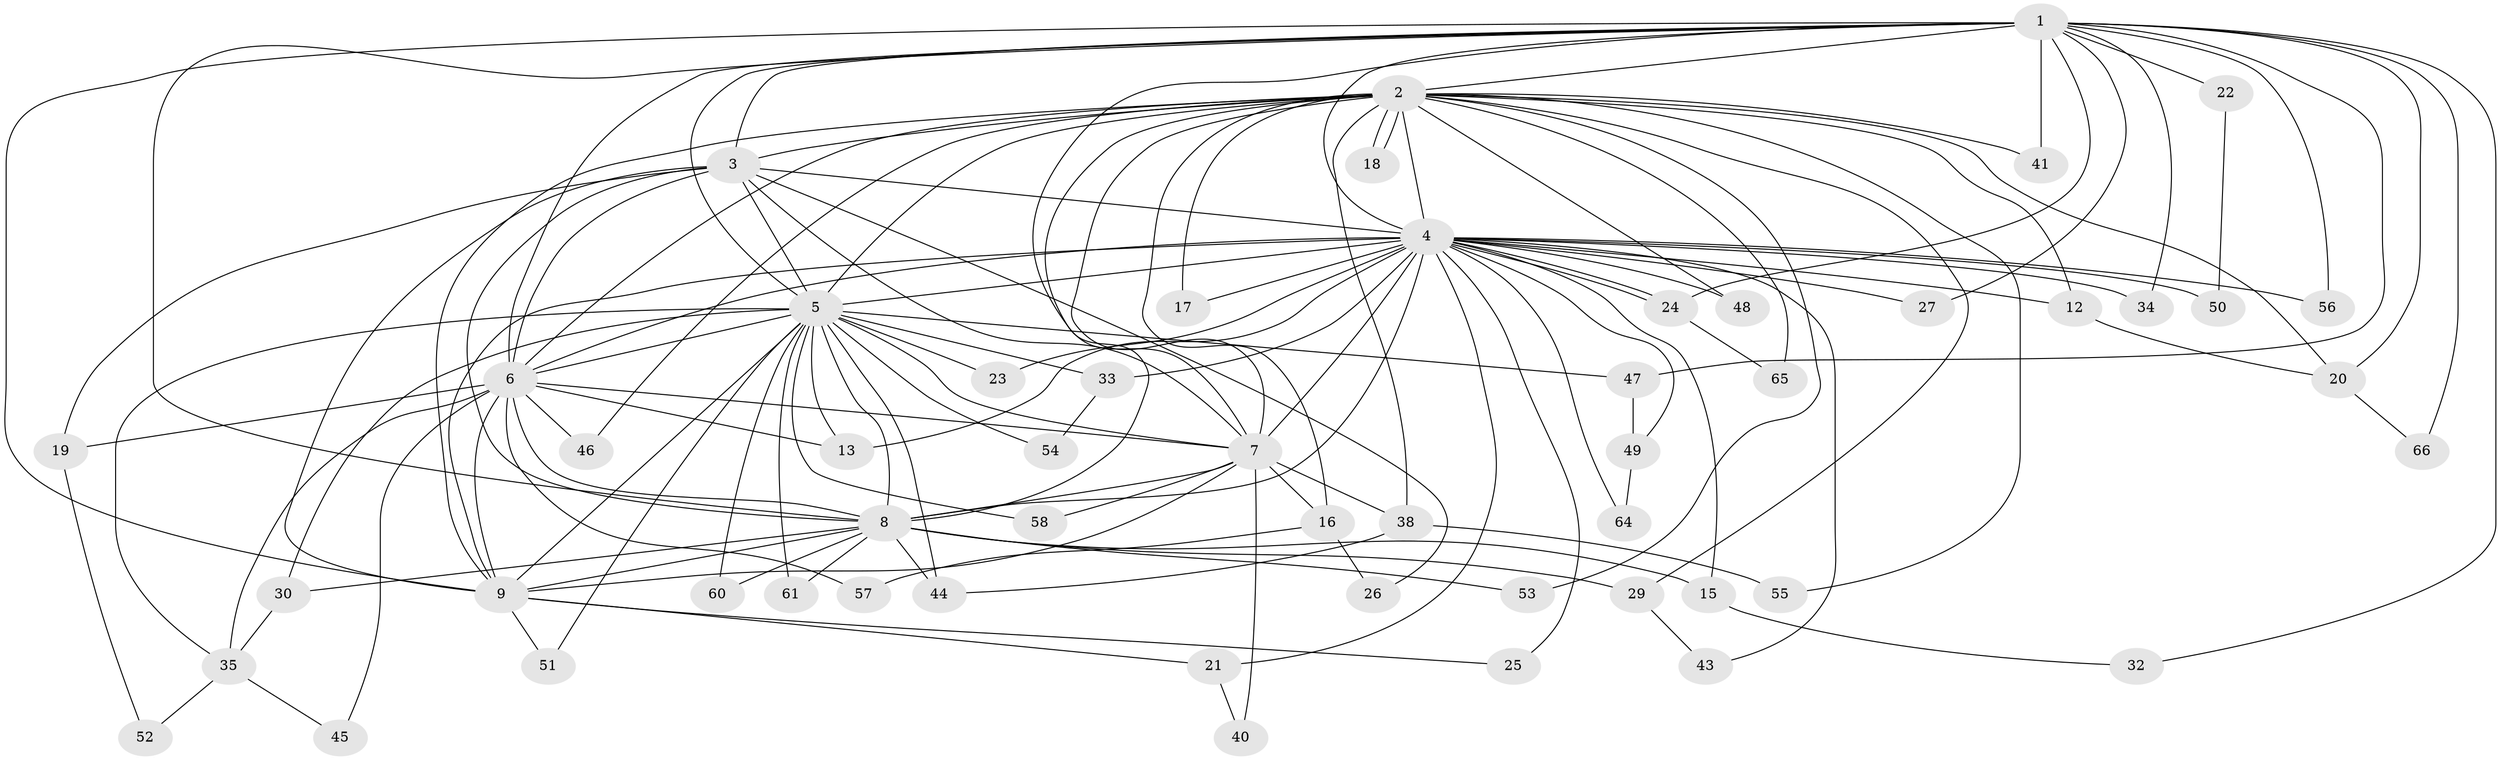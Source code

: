 // original degree distribution, {17: 0.04477611940298507, 25: 0.014925373134328358, 11: 0.014925373134328358, 21: 0.014925373134328358, 18: 0.014925373134328358, 14: 0.029850746268656716, 16: 0.014925373134328358, 3: 0.23880597014925373, 6: 0.014925373134328358, 4: 0.04477611940298507, 2: 0.5223880597014925, 5: 0.014925373134328358, 7: 0.014925373134328358}
// Generated by graph-tools (version 1.1) at 2025/11/02/27/25 16:11:07]
// undirected, 54 vertices, 130 edges
graph export_dot {
graph [start="1"]
  node [color=gray90,style=filled];
  1 [super="+14"];
  2 [super="+11"];
  3;
  4 [super="+10"];
  5 [super="+37"];
  6 [super="+28"];
  7 [super="+42"];
  8 [super="+62"];
  9 [super="+31"];
  12;
  13;
  15;
  16;
  17;
  18;
  19;
  20 [super="+63"];
  21 [super="+36"];
  22;
  23;
  24 [super="+59"];
  25;
  26;
  27;
  29;
  30;
  32;
  33;
  34;
  35 [super="+39"];
  38 [super="+67"];
  40;
  41;
  43;
  44;
  45;
  46;
  47;
  48;
  49;
  50;
  51;
  52;
  53;
  54;
  55;
  56;
  57;
  58;
  60;
  61;
  64;
  65;
  66;
  1 -- 2 [weight=2];
  1 -- 3;
  1 -- 4 [weight=2];
  1 -- 5;
  1 -- 6;
  1 -- 7;
  1 -- 8;
  1 -- 9;
  1 -- 22 [weight=2];
  1 -- 34;
  1 -- 41;
  1 -- 47;
  1 -- 56;
  1 -- 66;
  1 -- 32;
  1 -- 20;
  1 -- 27;
  1 -- 24;
  2 -- 3;
  2 -- 4 [weight=2];
  2 -- 5;
  2 -- 6;
  2 -- 7;
  2 -- 8;
  2 -- 9;
  2 -- 12;
  2 -- 17;
  2 -- 18;
  2 -- 18;
  2 -- 29;
  2 -- 38;
  2 -- 41;
  2 -- 46;
  2 -- 48;
  2 -- 53;
  2 -- 55;
  2 -- 65;
  2 -- 16;
  2 -- 20;
  3 -- 4 [weight=2];
  3 -- 5;
  3 -- 6;
  3 -- 7;
  3 -- 8;
  3 -- 9;
  3 -- 19;
  3 -- 26;
  4 -- 5 [weight=2];
  4 -- 6 [weight=2];
  4 -- 7 [weight=2];
  4 -- 8 [weight=2];
  4 -- 9 [weight=2];
  4 -- 17;
  4 -- 21 [weight=2];
  4 -- 24;
  4 -- 24;
  4 -- 25;
  4 -- 27;
  4 -- 34;
  4 -- 43;
  4 -- 48;
  4 -- 56;
  4 -- 64;
  4 -- 33;
  4 -- 12;
  4 -- 13;
  4 -- 15;
  4 -- 49;
  4 -- 50;
  4 -- 23;
  5 -- 6;
  5 -- 7;
  5 -- 8 [weight=2];
  5 -- 9;
  5 -- 23;
  5 -- 30;
  5 -- 33;
  5 -- 35;
  5 -- 47;
  5 -- 54;
  5 -- 51;
  5 -- 61;
  5 -- 58;
  5 -- 44;
  5 -- 13;
  5 -- 60;
  6 -- 7;
  6 -- 8;
  6 -- 9 [weight=2];
  6 -- 13;
  6 -- 19;
  6 -- 35;
  6 -- 45;
  6 -- 46;
  6 -- 57;
  7 -- 8;
  7 -- 9 [weight=2];
  7 -- 16;
  7 -- 38;
  7 -- 40;
  7 -- 58;
  8 -- 9;
  8 -- 15;
  8 -- 29;
  8 -- 30;
  8 -- 44;
  8 -- 53;
  8 -- 60;
  8 -- 61;
  9 -- 21;
  9 -- 25;
  9 -- 51;
  12 -- 20;
  15 -- 32;
  16 -- 26;
  16 -- 57;
  19 -- 52;
  20 -- 66;
  21 -- 40;
  22 -- 50;
  24 -- 65;
  29 -- 43;
  30 -- 35;
  33 -- 54;
  35 -- 45;
  35 -- 52;
  38 -- 55;
  38 -- 44;
  47 -- 49;
  49 -- 64;
}
